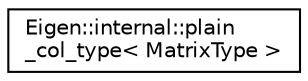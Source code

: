 digraph "Graphical Class Hierarchy"
{
  edge [fontname="Helvetica",fontsize="10",labelfontname="Helvetica",labelfontsize="10"];
  node [fontname="Helvetica",fontsize="10",shape=record];
  rankdir="LR";
  Node1 [label="Eigen::internal::plain\l_col_type\< MatrixType \>",height=0.2,width=0.4,color="black", fillcolor="white", style="filled",URL="$struct_eigen_1_1internal_1_1plain__col__type.html"];
}
